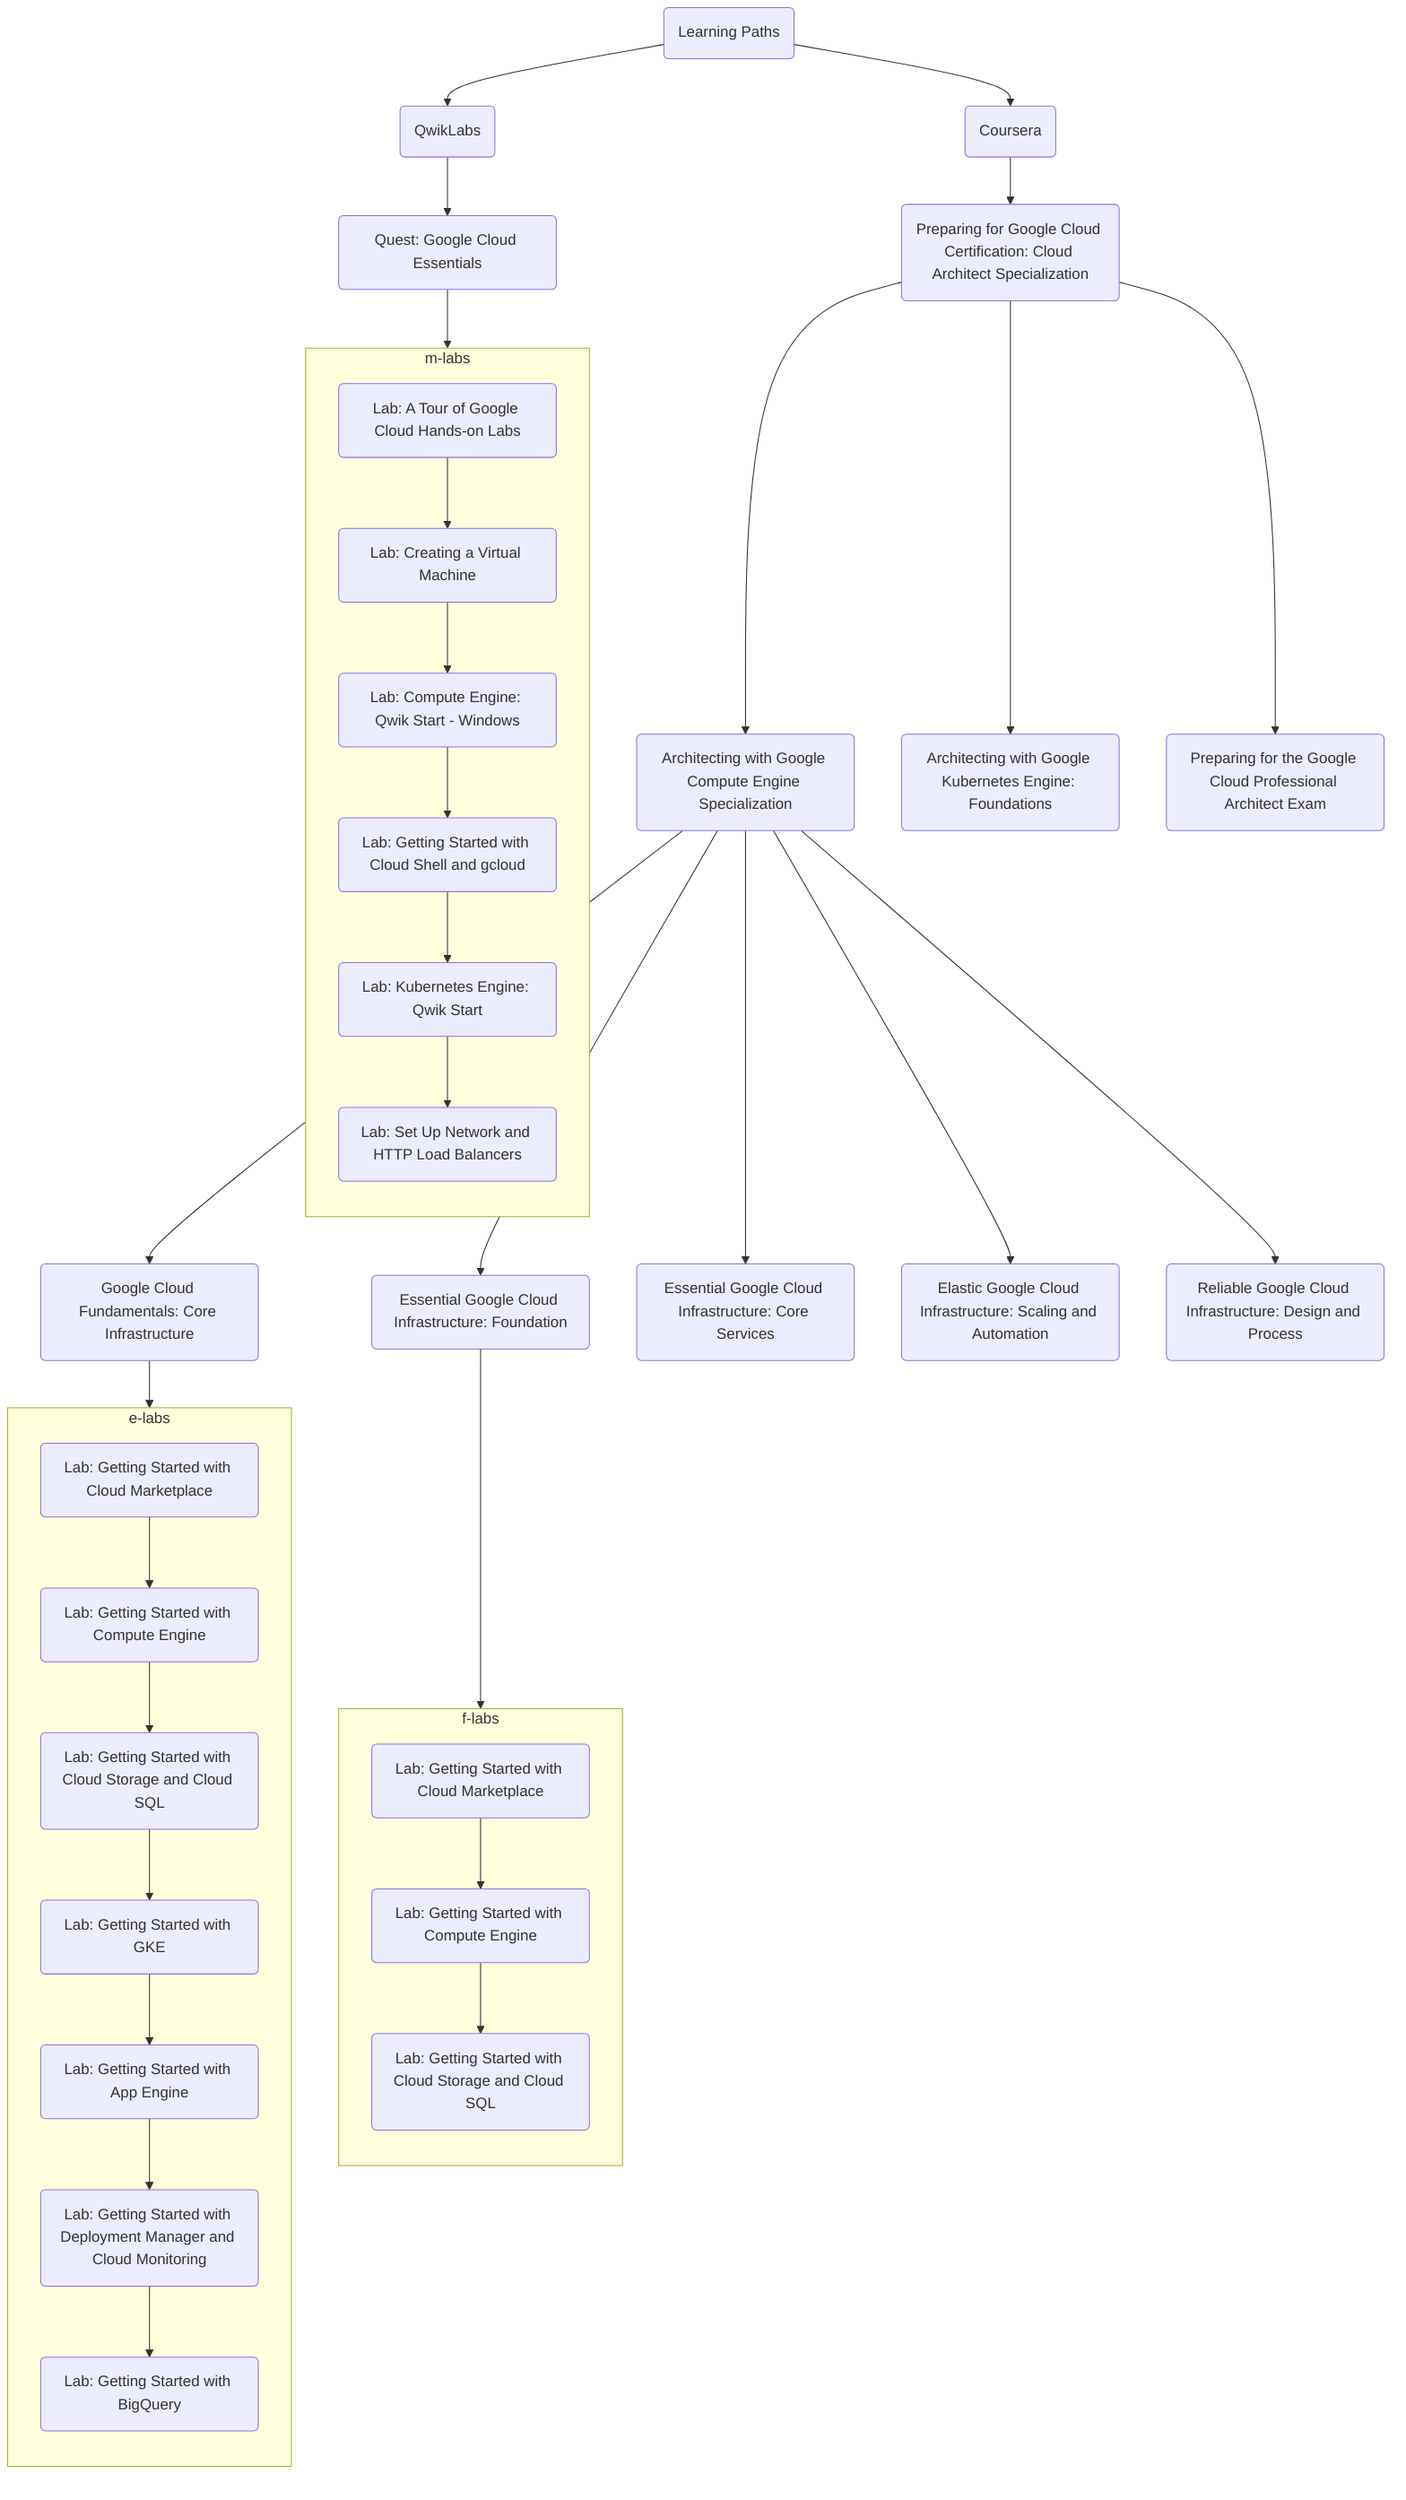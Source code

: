 flowchart TB
	classDef anode fill:#00ff00,stroke:#333,stroke-width:4px,height:50px,width:600px;

	A(Learning Paths) --> B(Coursera)
	B --> C(Preparing for Google Cloud Certification: Cloud Architect Specialization)
	C --> D(Architecting with Google Compute Engine Specialization)
	D --> E(Google Cloud Fundamentals: Core Infrastructure)
	D --> F(Essential Google Cloud Infrastructure: Foundation)
	D --> G(Essential Google Cloud Infrastructure: Core Services)
	D --> H(Elastic Google Cloud Infrastructure: Scaling and Automation)
	D --> I(Reliable Google Cloud Infrastructure: Design and Process)
	C --> J(Architecting with Google Kubernetes Engine: Foundations)
	C --> K(Preparing for the Google Cloud Professional Architect Exam)

	subgraph f-labs
	        direction TB
		F1(Lab: Getting Started with Cloud Marketplace)
		F2(Lab: Getting Started with Compute Engine)
		F3(Lab: Getting Started with Cloud Storage and Cloud SQL)
	        F1 --> F2 --> F3
	end
	F --> f-labs

	subgraph e-labs
	        direction TB
		E1(Lab: Getting Started with Cloud Marketplace)
		E2(Lab: Getting Started with Compute Engine)
		E3(Lab: Getting Started with Cloud Storage and Cloud SQL)
		E4(Lab: Getting Started with GKE)
		E5(Lab: Getting Started with App Engine)
		E6(Lab: Getting Started with Deployment Manager and Cloud Monitoring)
		E7(Lab: Getting Started with BigQuery)
	        E1 --> E2 --> E3 --> E4 --> E5 --> E6 --> E7
	end
	E --> e-labs

	subgraph m-labs
	        direction TB
		M1(Lab: A Tour of Google Cloud Hands-on Labs)
		M2(Lab: Creating a Virtual Machine)
		M3(Lab: Compute Engine: Qwik Start - Windows)
		M4(Lab: Getting Started with Cloud Shell and gcloud)
		M5(Lab: Kubernetes Engine: Qwik Start)
		M6(Lab: Set Up Network and HTTP Load Balancers)
		M1 --> M2 --> M3 --> M4 --> M5 --> M6
	end
	A --> L(QwikLabs)
	L --> M(Quest: Google Cloud Essentials)
	M --> m-labs